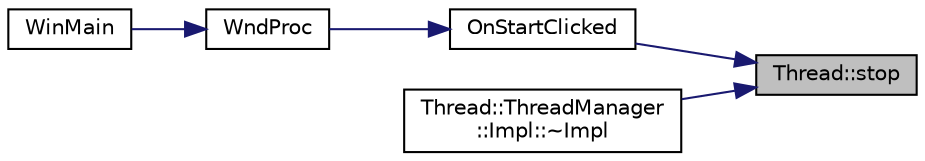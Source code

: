 digraph "Thread::stop"
{
 // INTERACTIVE_SVG=YES
 // LATEX_PDF_SIZE
  edge [fontname="Helvetica",fontsize="10",labelfontname="Helvetica",labelfontsize="10"];
  node [fontname="Helvetica",fontsize="10",shape=record];
  rankdir="RL";
  Node1 [label="Thread::stop",height=0.2,width=0.4,color="black", fillcolor="grey75", style="filled", fontcolor="black",tooltip="Method to stop the Trhead."];
  Node1 -> Node2 [dir="back",color="midnightblue",fontsize="10",style="solid",fontname="Helvetica"];
  Node2 [label="OnStartClicked",height=0.2,width=0.4,color="black", fillcolor="white", style="filled",URL="$main_8cpp.html#abdf0523e10fae27868b24d21a841e926",tooltip="All the magic is here :-)"];
  Node2 -> Node3 [dir="back",color="midnightblue",fontsize="10",style="solid",fontname="Helvetica"];
  Node3 [label="WndProc",height=0.2,width=0.4,color="black", fillcolor="white", style="filled",URL="$main_8cpp.html#a30a1e3b0304f1b083637664cbda94e72",tooltip="The declaration of the main message processing function."];
  Node3 -> Node4 [dir="back",color="midnightblue",fontsize="10",style="solid",fontname="Helvetica"];
  Node4 [label="WinMain",height=0.2,width=0.4,color="black", fillcolor="white", style="filled",URL="$main_8cpp.html#a946cd7d17bf6760d82ded70909de9a6d",tooltip="The beginning of everything."];
  Node1 -> Node5 [dir="back",color="midnightblue",fontsize="10",style="solid",fontname="Helvetica"];
  Node5 [label="Thread::ThreadManager\l::Impl::~Impl",height=0.2,width=0.4,color="black", fillcolor="white", style="filled",URL="$struct_thread_1_1_thread_manager_1_1_impl.html#a6a46aa5678c8c2de88074f78d35826e9",tooltip=">An helper construct to prevent the application from crashing on exit."];
}
